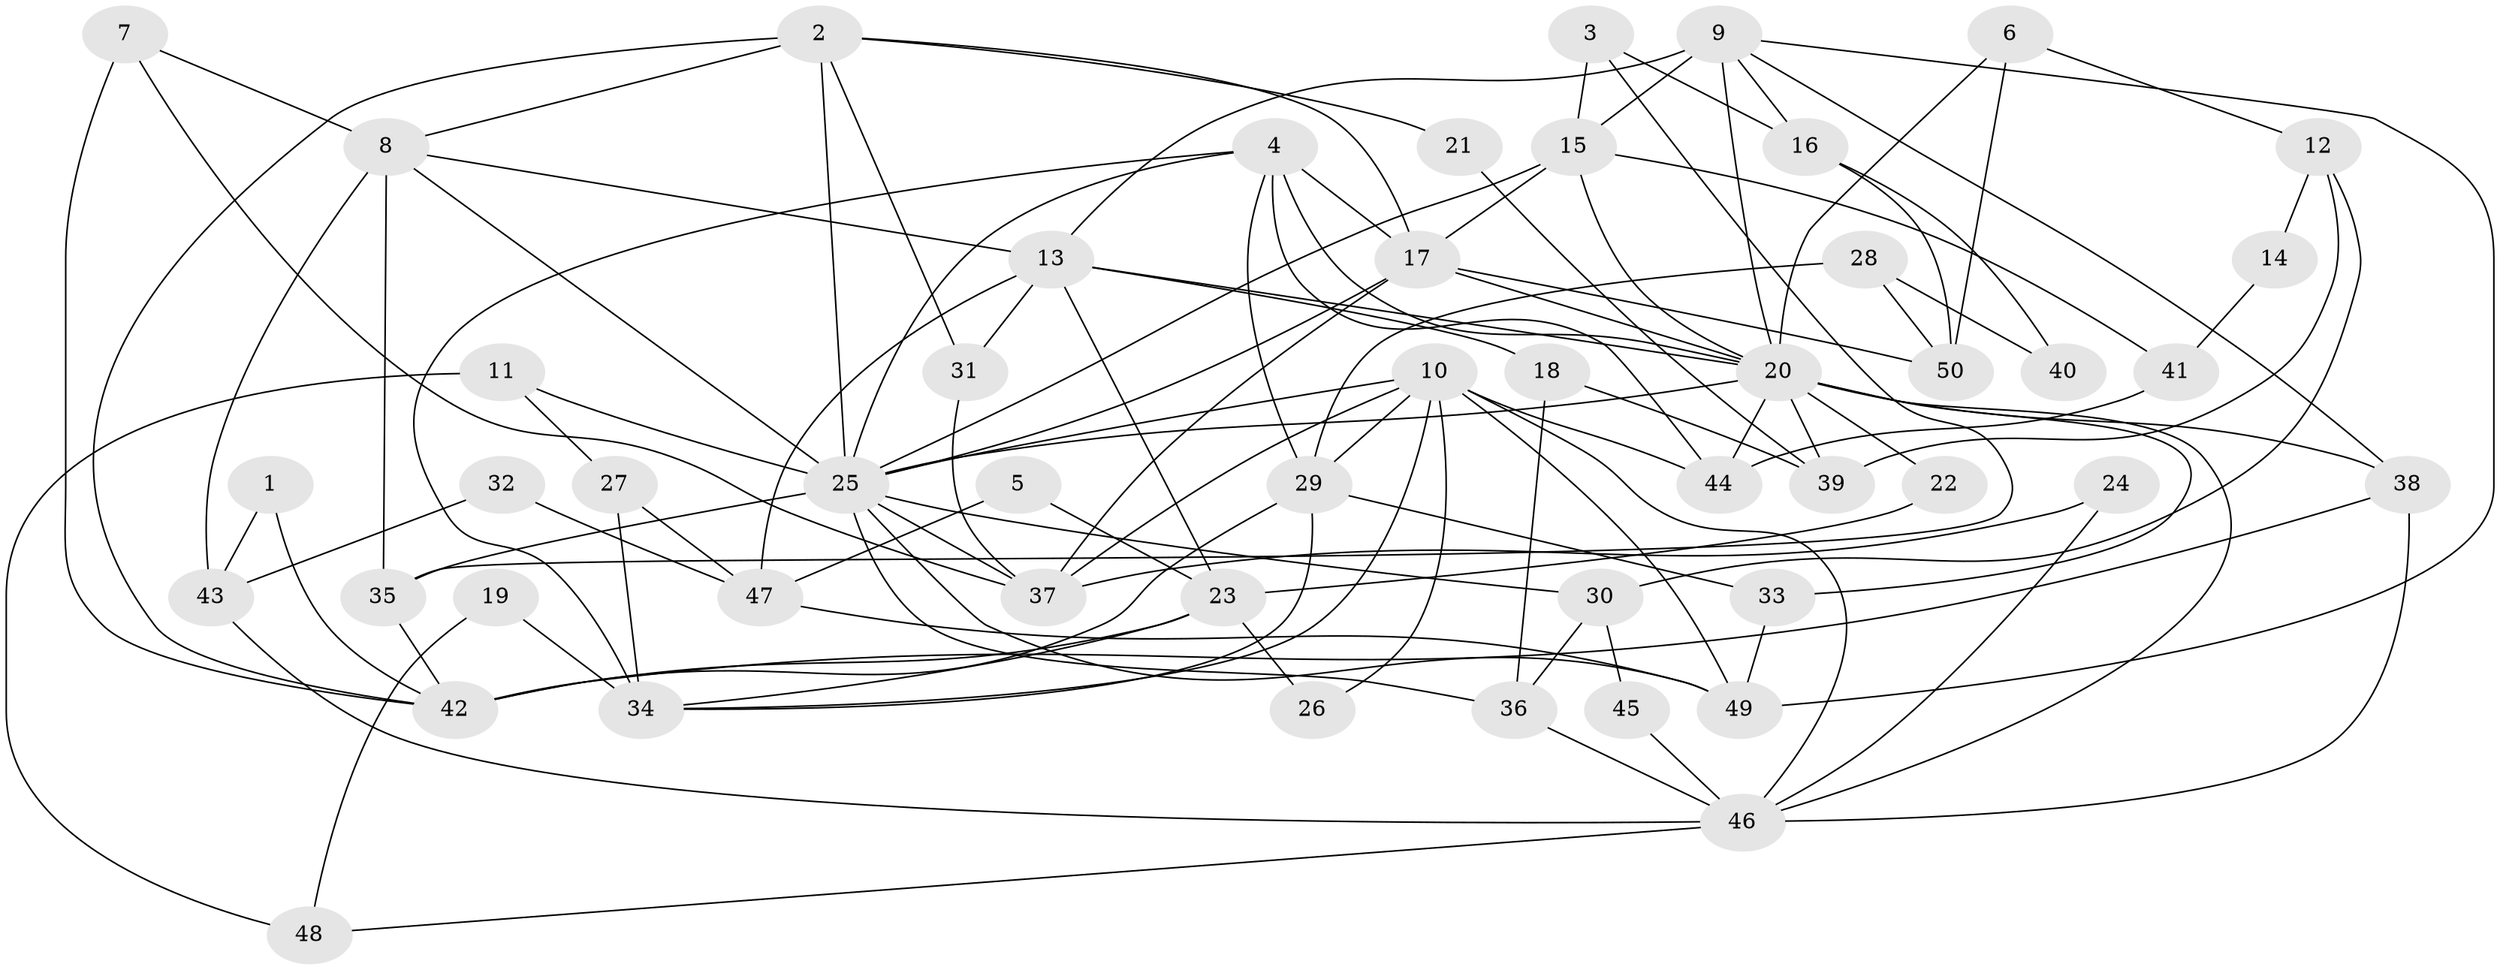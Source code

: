 // original degree distribution, {2: 0.1375, 3: 0.2875, 4: 0.25, 5: 0.175, 6: 0.0875, 7: 0.0375, 8: 0.025}
// Generated by graph-tools (version 1.1) at 2025/51/03/04/25 22:51:12]
// undirected, 50 vertices, 111 edges
graph export_dot {
  node [color=gray90,style=filled];
  1;
  2;
  3;
  4;
  5;
  6;
  7;
  8;
  9;
  10;
  11;
  12;
  13;
  14;
  15;
  16;
  17;
  18;
  19;
  20;
  21;
  22;
  23;
  24;
  25;
  26;
  27;
  28;
  29;
  30;
  31;
  32;
  33;
  34;
  35;
  36;
  37;
  38;
  39;
  40;
  41;
  42;
  43;
  44;
  45;
  46;
  47;
  48;
  49;
  50;
  1 -- 42 [weight=1.0];
  1 -- 43 [weight=1.0];
  2 -- 8 [weight=1.0];
  2 -- 17 [weight=1.0];
  2 -- 21 [weight=1.0];
  2 -- 25 [weight=2.0];
  2 -- 31 [weight=1.0];
  2 -- 42 [weight=1.0];
  3 -- 15 [weight=2.0];
  3 -- 16 [weight=1.0];
  3 -- 35 [weight=1.0];
  4 -- 17 [weight=3.0];
  4 -- 20 [weight=2.0];
  4 -- 25 [weight=1.0];
  4 -- 29 [weight=1.0];
  4 -- 34 [weight=2.0];
  4 -- 44 [weight=1.0];
  5 -- 23 [weight=1.0];
  5 -- 47 [weight=1.0];
  6 -- 12 [weight=1.0];
  6 -- 20 [weight=1.0];
  6 -- 50 [weight=1.0];
  7 -- 8 [weight=1.0];
  7 -- 37 [weight=1.0];
  7 -- 42 [weight=1.0];
  8 -- 13 [weight=1.0];
  8 -- 25 [weight=1.0];
  8 -- 35 [weight=1.0];
  8 -- 43 [weight=1.0];
  9 -- 13 [weight=2.0];
  9 -- 15 [weight=1.0];
  9 -- 16 [weight=1.0];
  9 -- 20 [weight=1.0];
  9 -- 38 [weight=1.0];
  9 -- 49 [weight=1.0];
  10 -- 25 [weight=1.0];
  10 -- 26 [weight=1.0];
  10 -- 29 [weight=1.0];
  10 -- 34 [weight=1.0];
  10 -- 37 [weight=1.0];
  10 -- 44 [weight=1.0];
  10 -- 46 [weight=1.0];
  10 -- 49 [weight=1.0];
  11 -- 25 [weight=2.0];
  11 -- 27 [weight=1.0];
  11 -- 48 [weight=1.0];
  12 -- 14 [weight=1.0];
  12 -- 30 [weight=1.0];
  12 -- 39 [weight=1.0];
  13 -- 18 [weight=1.0];
  13 -- 20 [weight=2.0];
  13 -- 23 [weight=2.0];
  13 -- 31 [weight=1.0];
  13 -- 47 [weight=1.0];
  14 -- 41 [weight=1.0];
  15 -- 17 [weight=1.0];
  15 -- 20 [weight=1.0];
  15 -- 25 [weight=2.0];
  15 -- 41 [weight=1.0];
  16 -- 40 [weight=1.0];
  16 -- 50 [weight=1.0];
  17 -- 20 [weight=1.0];
  17 -- 25 [weight=3.0];
  17 -- 37 [weight=1.0];
  17 -- 50 [weight=1.0];
  18 -- 36 [weight=1.0];
  18 -- 39 [weight=1.0];
  19 -- 34 [weight=1.0];
  19 -- 48 [weight=1.0];
  20 -- 22 [weight=1.0];
  20 -- 25 [weight=1.0];
  20 -- 33 [weight=1.0];
  20 -- 38 [weight=2.0];
  20 -- 39 [weight=1.0];
  20 -- 44 [weight=1.0];
  20 -- 46 [weight=1.0];
  21 -- 39 [weight=1.0];
  22 -- 23 [weight=1.0];
  23 -- 26 [weight=1.0];
  23 -- 34 [weight=1.0];
  23 -- 42 [weight=1.0];
  24 -- 37 [weight=1.0];
  24 -- 46 [weight=1.0];
  25 -- 30 [weight=1.0];
  25 -- 35 [weight=1.0];
  25 -- 36 [weight=1.0];
  25 -- 37 [weight=1.0];
  25 -- 49 [weight=1.0];
  27 -- 34 [weight=1.0];
  27 -- 47 [weight=1.0];
  28 -- 29 [weight=1.0];
  28 -- 40 [weight=1.0];
  28 -- 50 [weight=1.0];
  29 -- 33 [weight=1.0];
  29 -- 34 [weight=1.0];
  29 -- 42 [weight=1.0];
  30 -- 36 [weight=1.0];
  30 -- 45 [weight=1.0];
  31 -- 37 [weight=1.0];
  32 -- 43 [weight=1.0];
  32 -- 47 [weight=1.0];
  33 -- 49 [weight=1.0];
  35 -- 42 [weight=1.0];
  36 -- 46 [weight=1.0];
  38 -- 42 [weight=1.0];
  38 -- 46 [weight=1.0];
  41 -- 44 [weight=1.0];
  43 -- 46 [weight=1.0];
  45 -- 46 [weight=1.0];
  46 -- 48 [weight=1.0];
  47 -- 49 [weight=1.0];
}
